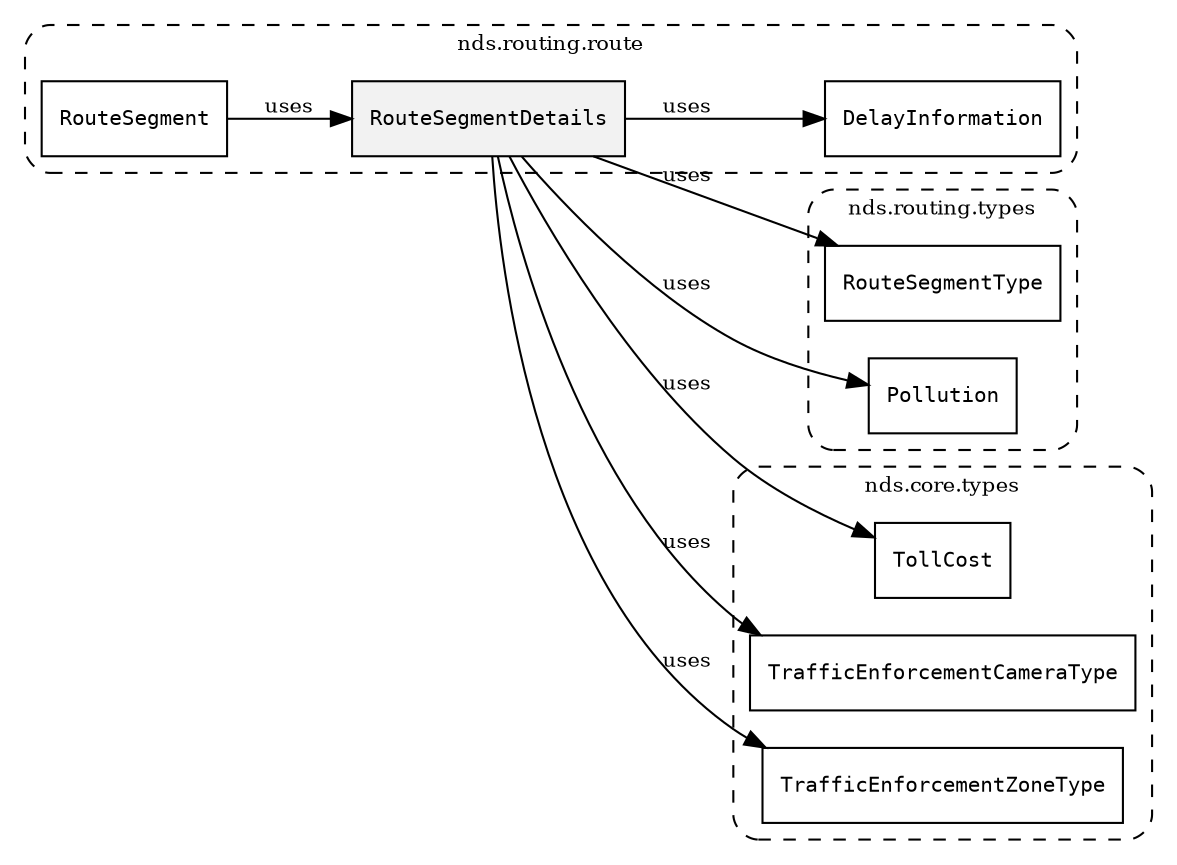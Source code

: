 /**
 * This dot file creates symbol collaboration diagram for RouteSegmentDetails.
 */
digraph ZSERIO
{
    node [shape=box, fontsize=10];
    rankdir="LR";
    fontsize=10;
    tooltip="RouteSegmentDetails collaboration diagram";

    subgraph "cluster_nds.routing.route"
    {
        style="dashed, rounded";
        label="nds.routing.route";
        tooltip="Package nds.routing.route";
        href="../../../content/packages/nds.routing.route.html#Package-nds-routing-route";
        target="_parent";

        "RouteSegmentDetails" [style="filled", fillcolor="#0000000D", target="_parent", label=<<font face="monospace"><table align="center" border="0" cellspacing="0" cellpadding="0"><tr><td href="../../../content/packages/nds.routing.route.html#Choice-RouteSegmentDetails" title="Choice defined in nds.routing.route">RouteSegmentDetails</td></tr></table></font>>];
        "DelayInformation" [target="_parent", label=<<font face="monospace"><table align="center" border="0" cellspacing="0" cellpadding="0"><tr><td href="../../../content/packages/nds.routing.route.html#Structure-DelayInformation" title="Structure defined in nds.routing.route">DelayInformation</td></tr></table></font>>];
        "RouteSegment" [target="_parent", label=<<font face="monospace"><table align="center" border="0" cellspacing="0" cellpadding="0"><tr><td href="../../../content/packages/nds.routing.route.html#Structure-RouteSegment" title="Structure defined in nds.routing.route">RouteSegment</td></tr></table></font>>];
    }

    subgraph "cluster_nds.routing.types"
    {
        style="dashed, rounded";
        label="nds.routing.types";
        tooltip="Package nds.routing.types";
        href="../../../content/packages/nds.routing.types.html#Package-nds-routing-types";
        target="_parent";

        "RouteSegmentType" [target="_parent", label=<<font face="monospace"><table align="center" border="0" cellspacing="0" cellpadding="0"><tr><td href="../../../content/packages/nds.routing.types.html#Enum-RouteSegmentType" title="Enum defined in nds.routing.types">RouteSegmentType</td></tr></table></font>>];
        "Pollution" [target="_parent", label=<<font face="monospace"><table align="center" border="0" cellspacing="0" cellpadding="0"><tr><td href="../../../content/packages/nds.routing.types.html#Structure-Pollution" title="Structure defined in nds.routing.types">Pollution</td></tr></table></font>>];
    }

    subgraph "cluster_nds.core.types"
    {
        style="dashed, rounded";
        label="nds.core.types";
        tooltip="Package nds.core.types";
        href="../../../content/packages/nds.core.types.html#Package-nds-core-types";
        target="_parent";

        "TollCost" [target="_parent", label=<<font face="monospace"><table align="center" border="0" cellspacing="0" cellpadding="0"><tr><td href="../../../content/packages/nds.core.types.html#Subtype-TollCost" title="Subtype defined in nds.core.types">TollCost</td></tr></table></font>>];
        "TrafficEnforcementCameraType" [target="_parent", label=<<font face="monospace"><table align="center" border="0" cellspacing="0" cellpadding="0"><tr><td href="../../../content/packages/nds.core.types.html#Enum-TrafficEnforcementCameraType" title="Enum defined in nds.core.types">TrafficEnforcementCameraType</td></tr></table></font>>];
        "TrafficEnforcementZoneType" [target="_parent", label=<<font face="monospace"><table align="center" border="0" cellspacing="0" cellpadding="0"><tr><td href="../../../content/packages/nds.core.types.html#Enum-TrafficEnforcementZoneType" title="Enum defined in nds.core.types">TrafficEnforcementZoneType</td></tr></table></font>>];
    }

    "RouteSegmentDetails" -> "RouteSegmentType" [label="uses", fontsize=10];
    "RouteSegmentDetails" -> "DelayInformation" [label="uses", fontsize=10];
    "RouteSegmentDetails" -> "Pollution" [label="uses", fontsize=10];
    "RouteSegmentDetails" -> "TollCost" [label="uses", fontsize=10];
    "RouteSegmentDetails" -> "TrafficEnforcementCameraType" [label="uses", fontsize=10];
    "RouteSegmentDetails" -> "TrafficEnforcementZoneType" [label="uses", fontsize=10];
    "RouteSegment" -> "RouteSegmentDetails" [label="uses", fontsize=10];
}
